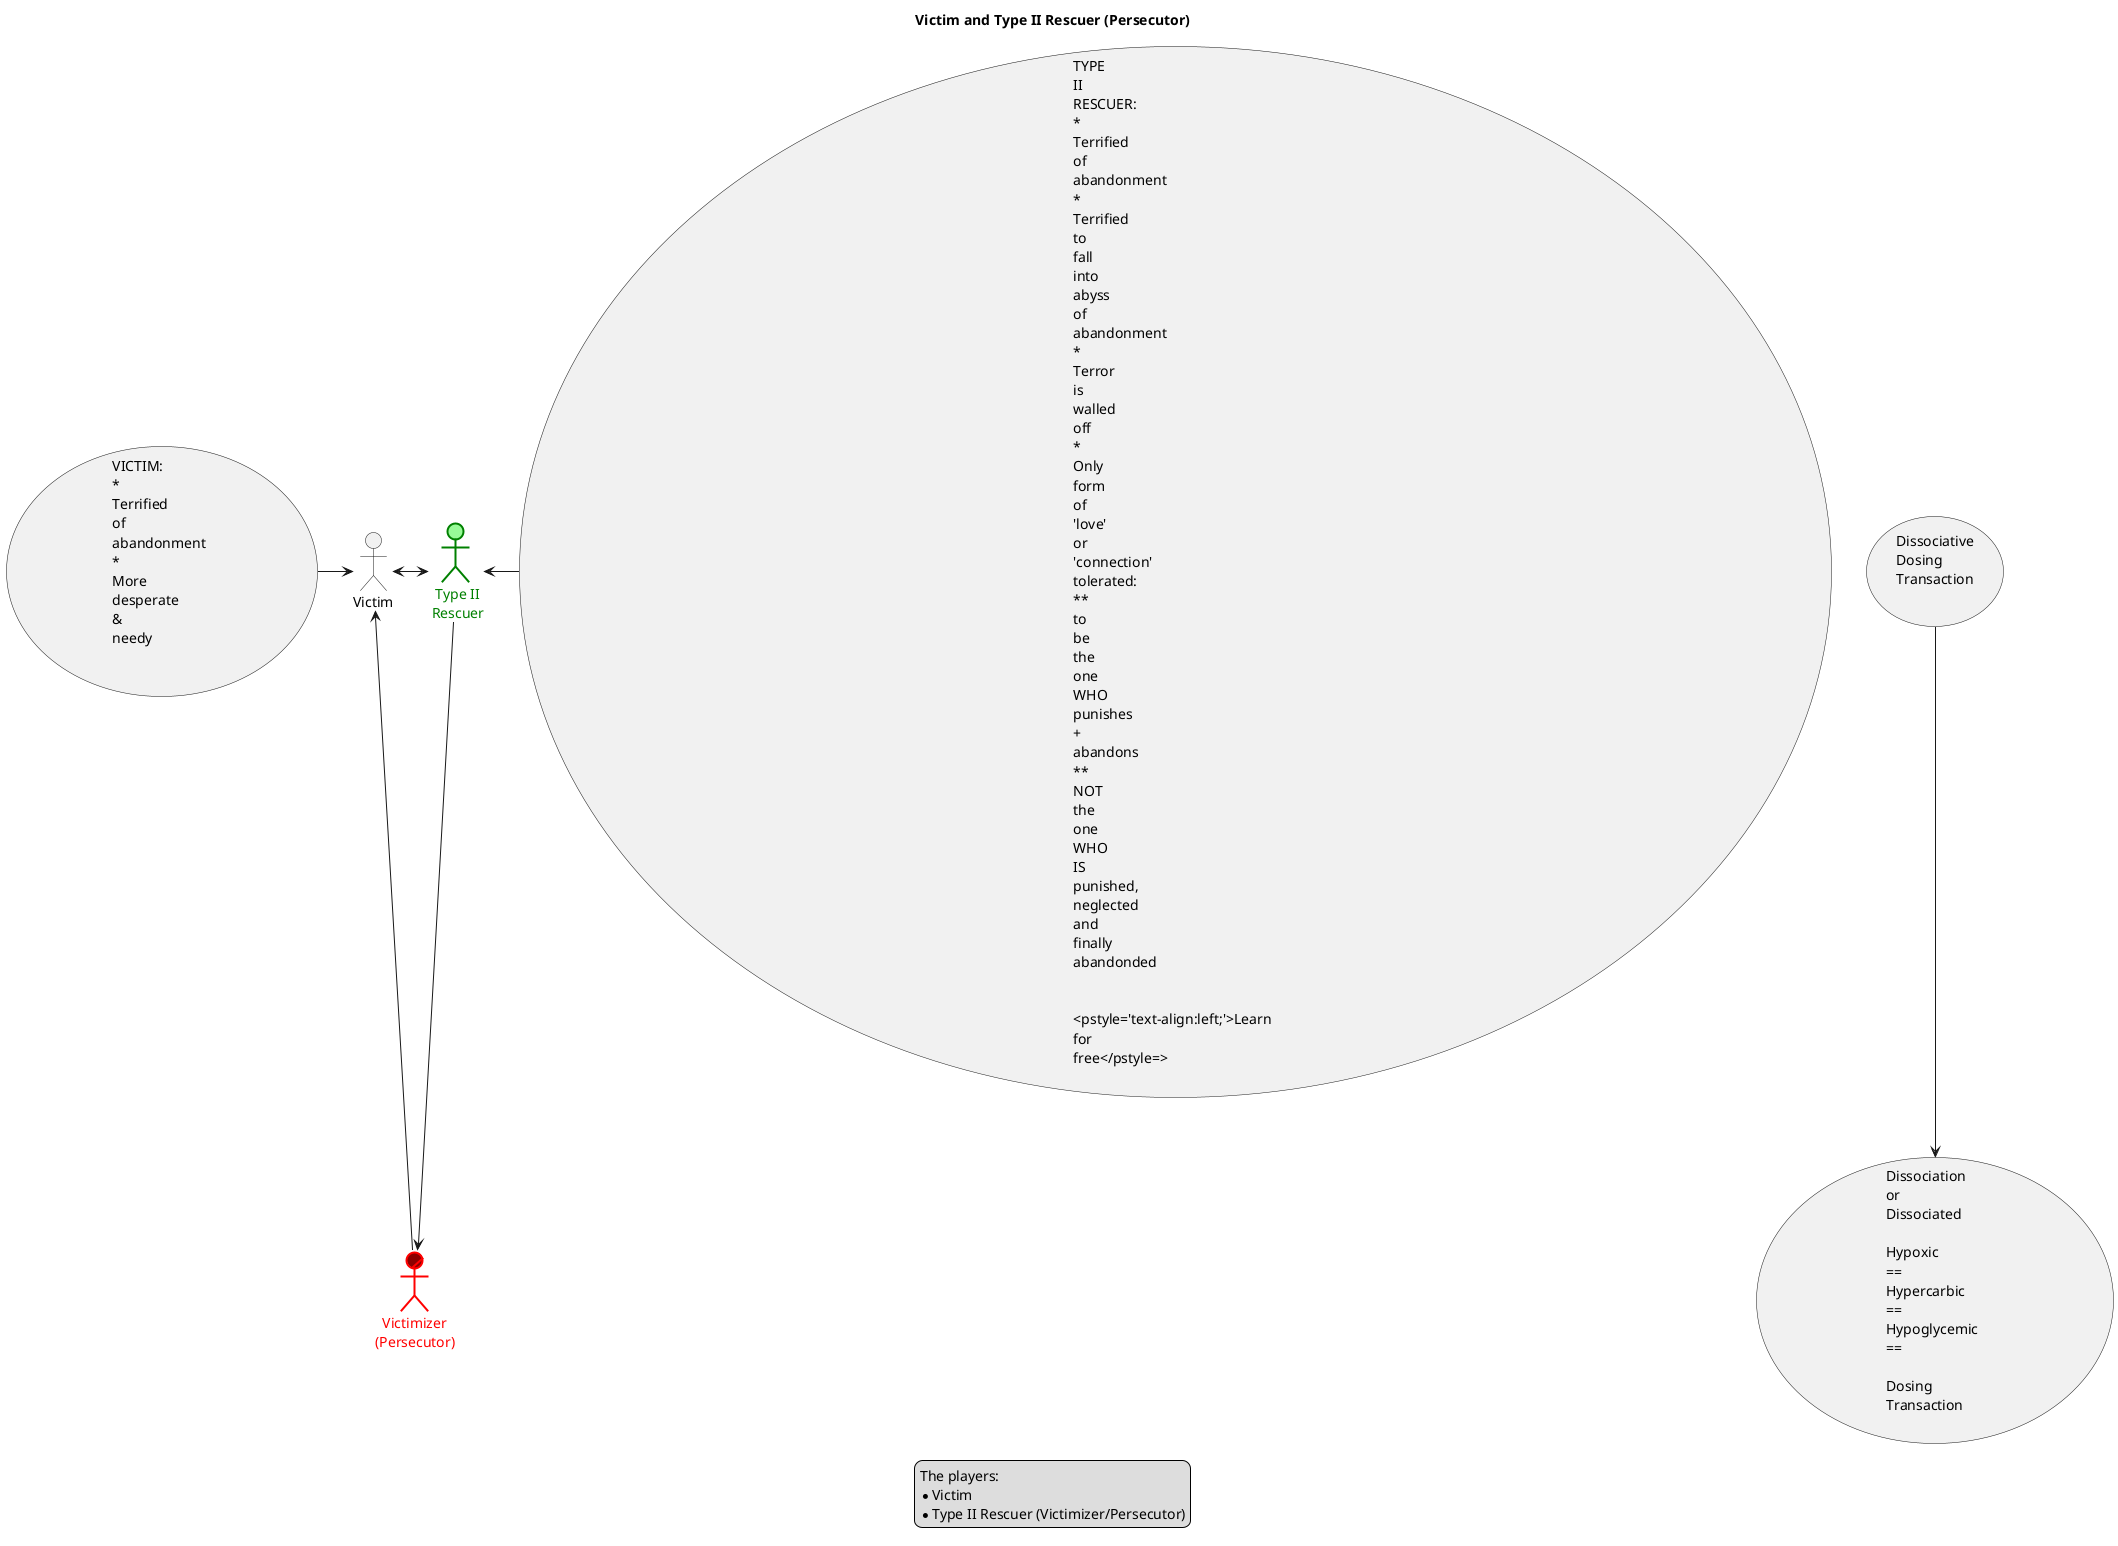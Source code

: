 @startuml

skinparam maxMessageSize 50

<style>
usecase {
    HorizontalAlignment left
    MaximumWidth 20

}
</style>

title Victim and Type II Rescuer (Persecutor)

legend
The players:
* Victim
* Type II Rescuer (Victimizer/Persecutor)
end legend



actor :Victim: as vic

actor :  Type II\n Rescuer: as rescue2 #palegreen;line:green;line.bold;text:green
actor/ :  Victimizer\n(Persecutor): as vicper #DarkRed;line:red;line.bold;text:red

usecase vicdetails as "
VICTIM:
* Terrified of abandonment
* More desperate & needy


"
usecase res2details as "
TYPE II RESCUER:
* Terrified of abandonment
* Terrified to fall into abyss of abandonment
* Terror is walled off
* Only form of 'love' or 'connection' tolerated:
** to be the one WHO punishes + abandons
** NOT the one WHO IS punished, neglected and finally abandonded

 <pstyle='text-align:left;'>Learn for free</pstyle=>

"


usecase dosingtrans as "Dissociative Dosing Transaction
'Succesful' dosing tranaction ==

"

usecase dissociated as "Dissociation or Dissociated

Hypoxic ==
Hypercarbic ==
Hypoglycemic ==
 Dosing Transaction
'Succesful' dosing tranaction ==

"


 vic <-> rescue2
 rescue2 -down-> vicper
 vicper -up-> vic

 vicdetails -right-> vic
 res2details -left-> rescue2

 dosingtrans -down-> dissociated


@enduml